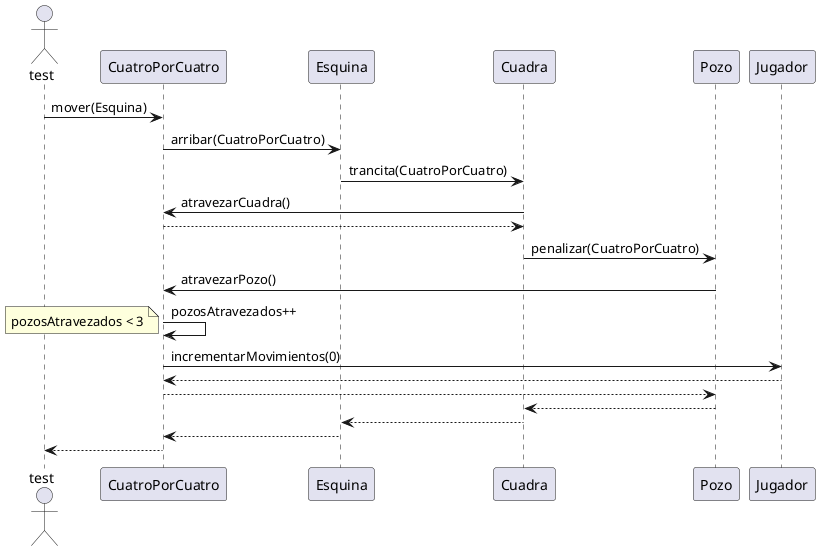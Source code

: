 @startuml
Actor test
test -> CuatroPorCuatro : mover(Esquina)
CuatroPorCuatro -> Esquina: arribar(CuatroPorCuatro)
Esquina -> Cuadra: trancita(CuatroPorCuatro)
Cuadra -> CuatroPorCuatro: atravezarCuadra()
CuatroPorCuatro --> Cuadra
Cuadra -> Pozo: penalizar(CuatroPorCuatro)
Pozo -> CuatroPorCuatro: atravezarPozo()

CuatroPorCuatro -> CuatroPorCuatro : pozosAtravezados++
note left
    pozosAtravezados < 3
end note

CuatroPorCuatro -> Jugador: incrementarMovimientos(0)
Jugador --> CuatroPorCuatro
CuatroPorCuatro --> Pozo
Pozo --> Cuadra
Cuadra --> Esquina
Esquina --> CuatroPorCuatro
CuatroPorCuatro --> test
@enduml